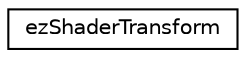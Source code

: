 digraph "Graphical Class Hierarchy"
{
 // LATEX_PDF_SIZE
  edge [fontname="Helvetica",fontsize="10",labelfontname="Helvetica",labelfontsize="10"];
  node [fontname="Helvetica",fontsize="10",shape=record];
  rankdir="LR";
  Node0 [label="ezShaderTransform",height=0.2,width=0.4,color="black", fillcolor="white", style="filled",URL="$d5/dee/classez_shader_transform.htm",tooltip="A wrapper class that converts a ezTransform into the correct data layout for shaders."];
}
